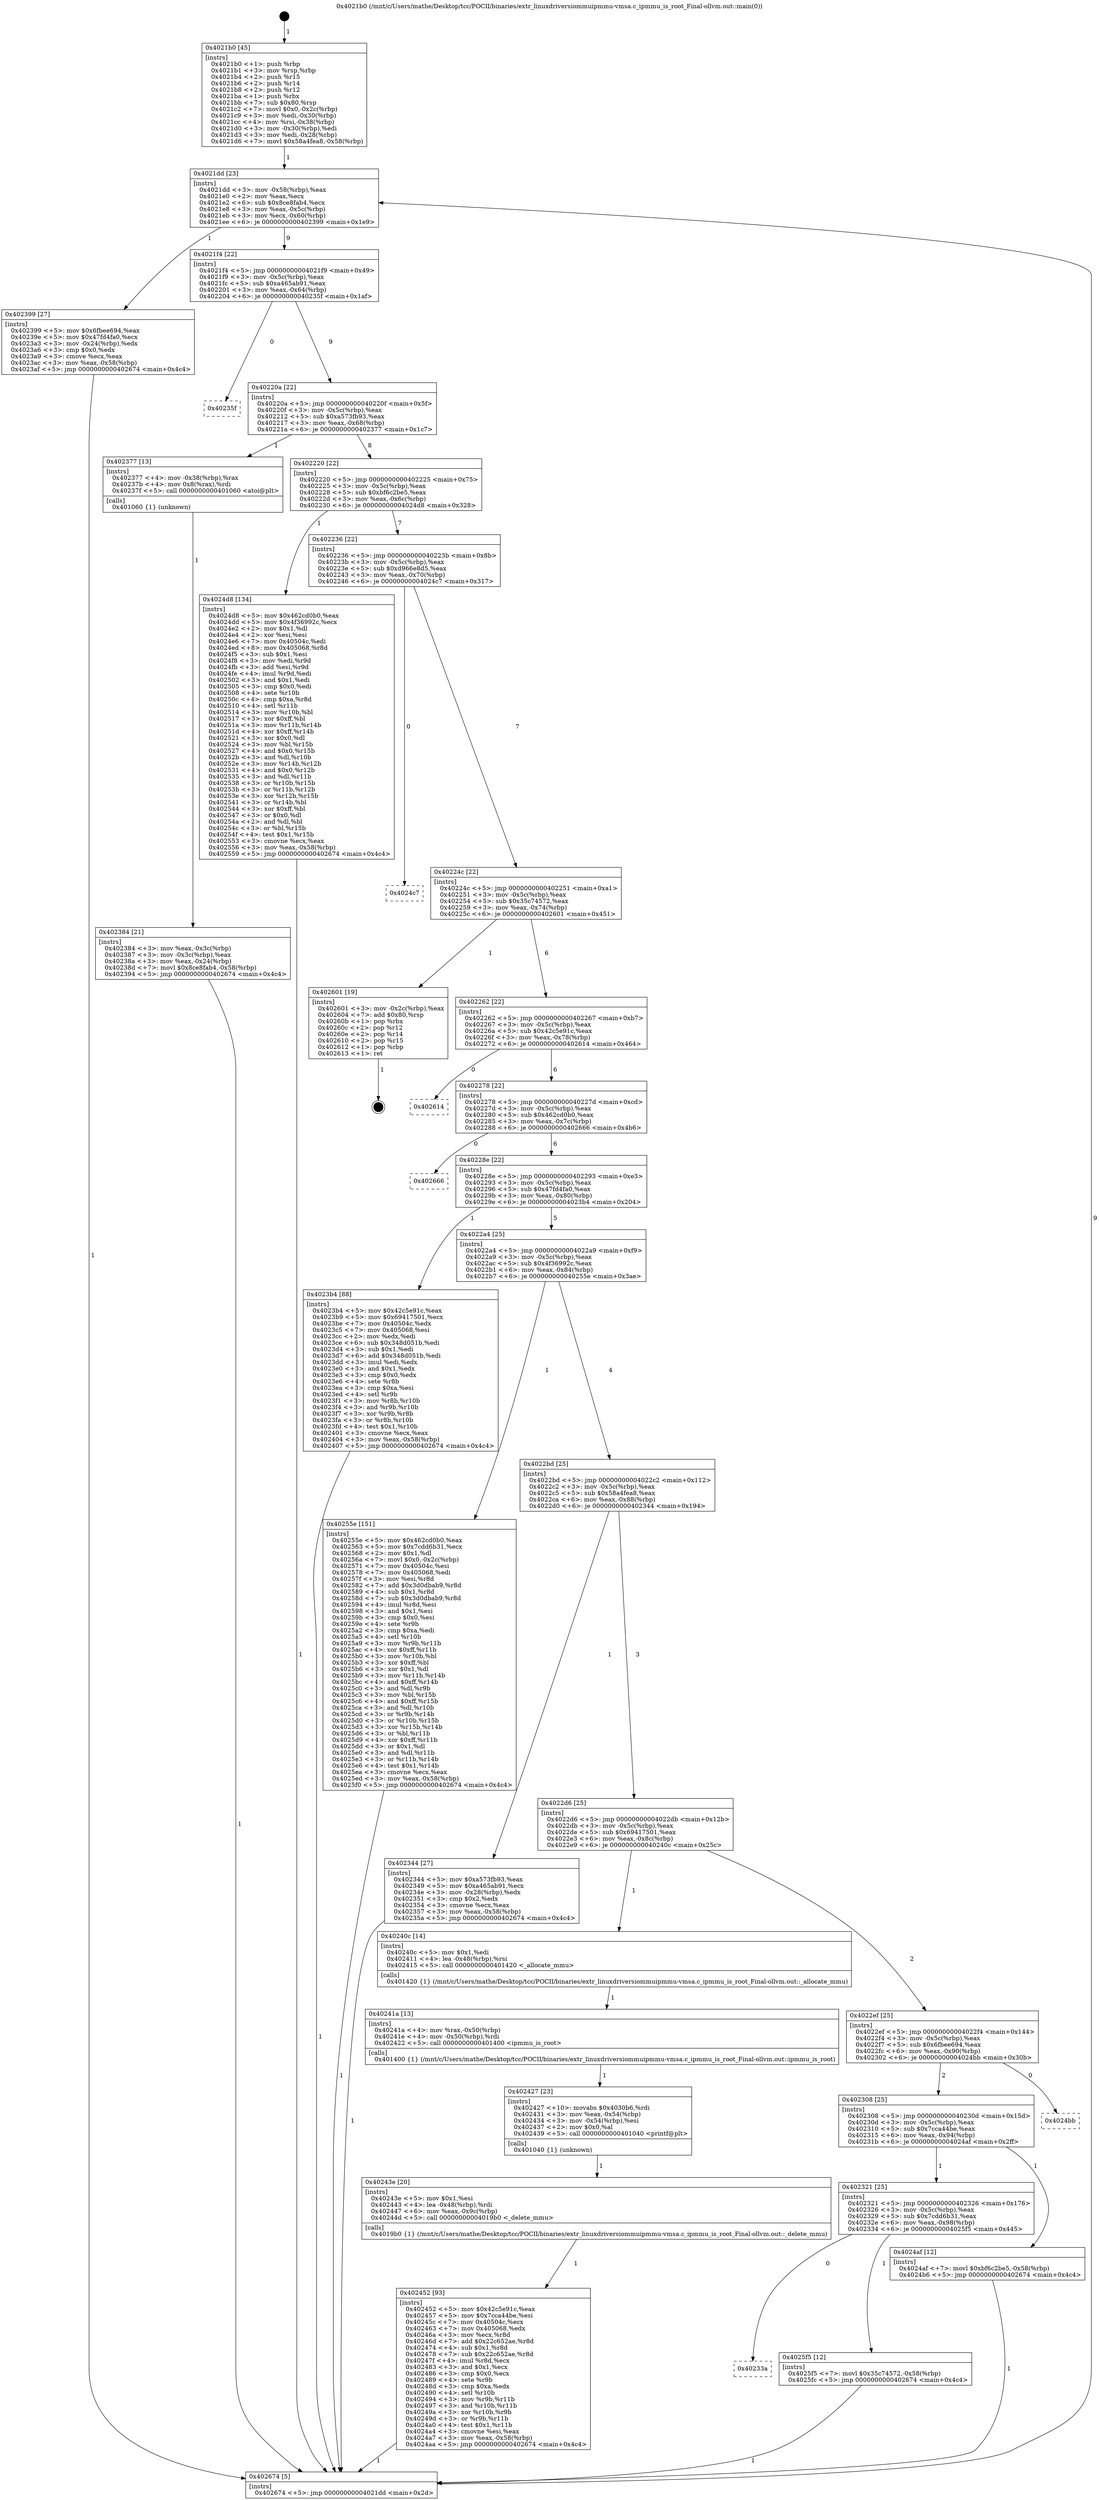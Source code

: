 digraph "0x4021b0" {
  label = "0x4021b0 (/mnt/c/Users/mathe/Desktop/tcc/POCII/binaries/extr_linuxdriversiommuipmmu-vmsa.c_ipmmu_is_root_Final-ollvm.out::main(0))"
  labelloc = "t"
  node[shape=record]

  Entry [label="",width=0.3,height=0.3,shape=circle,fillcolor=black,style=filled]
  "0x4021dd" [label="{
     0x4021dd [23]\l
     | [instrs]\l
     &nbsp;&nbsp;0x4021dd \<+3\>: mov -0x58(%rbp),%eax\l
     &nbsp;&nbsp;0x4021e0 \<+2\>: mov %eax,%ecx\l
     &nbsp;&nbsp;0x4021e2 \<+6\>: sub $0x8ce8fab4,%ecx\l
     &nbsp;&nbsp;0x4021e8 \<+3\>: mov %eax,-0x5c(%rbp)\l
     &nbsp;&nbsp;0x4021eb \<+3\>: mov %ecx,-0x60(%rbp)\l
     &nbsp;&nbsp;0x4021ee \<+6\>: je 0000000000402399 \<main+0x1e9\>\l
  }"]
  "0x402399" [label="{
     0x402399 [27]\l
     | [instrs]\l
     &nbsp;&nbsp;0x402399 \<+5\>: mov $0x6fbee694,%eax\l
     &nbsp;&nbsp;0x40239e \<+5\>: mov $0x47fd4fa0,%ecx\l
     &nbsp;&nbsp;0x4023a3 \<+3\>: mov -0x24(%rbp),%edx\l
     &nbsp;&nbsp;0x4023a6 \<+3\>: cmp $0x0,%edx\l
     &nbsp;&nbsp;0x4023a9 \<+3\>: cmove %ecx,%eax\l
     &nbsp;&nbsp;0x4023ac \<+3\>: mov %eax,-0x58(%rbp)\l
     &nbsp;&nbsp;0x4023af \<+5\>: jmp 0000000000402674 \<main+0x4c4\>\l
  }"]
  "0x4021f4" [label="{
     0x4021f4 [22]\l
     | [instrs]\l
     &nbsp;&nbsp;0x4021f4 \<+5\>: jmp 00000000004021f9 \<main+0x49\>\l
     &nbsp;&nbsp;0x4021f9 \<+3\>: mov -0x5c(%rbp),%eax\l
     &nbsp;&nbsp;0x4021fc \<+5\>: sub $0xa465ab91,%eax\l
     &nbsp;&nbsp;0x402201 \<+3\>: mov %eax,-0x64(%rbp)\l
     &nbsp;&nbsp;0x402204 \<+6\>: je 000000000040235f \<main+0x1af\>\l
  }"]
  Exit [label="",width=0.3,height=0.3,shape=circle,fillcolor=black,style=filled,peripheries=2]
  "0x40235f" [label="{
     0x40235f\l
  }", style=dashed]
  "0x40220a" [label="{
     0x40220a [22]\l
     | [instrs]\l
     &nbsp;&nbsp;0x40220a \<+5\>: jmp 000000000040220f \<main+0x5f\>\l
     &nbsp;&nbsp;0x40220f \<+3\>: mov -0x5c(%rbp),%eax\l
     &nbsp;&nbsp;0x402212 \<+5\>: sub $0xa573fb93,%eax\l
     &nbsp;&nbsp;0x402217 \<+3\>: mov %eax,-0x68(%rbp)\l
     &nbsp;&nbsp;0x40221a \<+6\>: je 0000000000402377 \<main+0x1c7\>\l
  }"]
  "0x40233a" [label="{
     0x40233a\l
  }", style=dashed]
  "0x402377" [label="{
     0x402377 [13]\l
     | [instrs]\l
     &nbsp;&nbsp;0x402377 \<+4\>: mov -0x38(%rbp),%rax\l
     &nbsp;&nbsp;0x40237b \<+4\>: mov 0x8(%rax),%rdi\l
     &nbsp;&nbsp;0x40237f \<+5\>: call 0000000000401060 \<atoi@plt\>\l
     | [calls]\l
     &nbsp;&nbsp;0x401060 \{1\} (unknown)\l
  }"]
  "0x402220" [label="{
     0x402220 [22]\l
     | [instrs]\l
     &nbsp;&nbsp;0x402220 \<+5\>: jmp 0000000000402225 \<main+0x75\>\l
     &nbsp;&nbsp;0x402225 \<+3\>: mov -0x5c(%rbp),%eax\l
     &nbsp;&nbsp;0x402228 \<+5\>: sub $0xbf6c2be5,%eax\l
     &nbsp;&nbsp;0x40222d \<+3\>: mov %eax,-0x6c(%rbp)\l
     &nbsp;&nbsp;0x402230 \<+6\>: je 00000000004024d8 \<main+0x328\>\l
  }"]
  "0x4025f5" [label="{
     0x4025f5 [12]\l
     | [instrs]\l
     &nbsp;&nbsp;0x4025f5 \<+7\>: movl $0x35c74572,-0x58(%rbp)\l
     &nbsp;&nbsp;0x4025fc \<+5\>: jmp 0000000000402674 \<main+0x4c4\>\l
  }"]
  "0x4024d8" [label="{
     0x4024d8 [134]\l
     | [instrs]\l
     &nbsp;&nbsp;0x4024d8 \<+5\>: mov $0x462cd0b0,%eax\l
     &nbsp;&nbsp;0x4024dd \<+5\>: mov $0x4f36992c,%ecx\l
     &nbsp;&nbsp;0x4024e2 \<+2\>: mov $0x1,%dl\l
     &nbsp;&nbsp;0x4024e4 \<+2\>: xor %esi,%esi\l
     &nbsp;&nbsp;0x4024e6 \<+7\>: mov 0x40504c,%edi\l
     &nbsp;&nbsp;0x4024ed \<+8\>: mov 0x405068,%r8d\l
     &nbsp;&nbsp;0x4024f5 \<+3\>: sub $0x1,%esi\l
     &nbsp;&nbsp;0x4024f8 \<+3\>: mov %edi,%r9d\l
     &nbsp;&nbsp;0x4024fb \<+3\>: add %esi,%r9d\l
     &nbsp;&nbsp;0x4024fe \<+4\>: imul %r9d,%edi\l
     &nbsp;&nbsp;0x402502 \<+3\>: and $0x1,%edi\l
     &nbsp;&nbsp;0x402505 \<+3\>: cmp $0x0,%edi\l
     &nbsp;&nbsp;0x402508 \<+4\>: sete %r10b\l
     &nbsp;&nbsp;0x40250c \<+4\>: cmp $0xa,%r8d\l
     &nbsp;&nbsp;0x402510 \<+4\>: setl %r11b\l
     &nbsp;&nbsp;0x402514 \<+3\>: mov %r10b,%bl\l
     &nbsp;&nbsp;0x402517 \<+3\>: xor $0xff,%bl\l
     &nbsp;&nbsp;0x40251a \<+3\>: mov %r11b,%r14b\l
     &nbsp;&nbsp;0x40251d \<+4\>: xor $0xff,%r14b\l
     &nbsp;&nbsp;0x402521 \<+3\>: xor $0x0,%dl\l
     &nbsp;&nbsp;0x402524 \<+3\>: mov %bl,%r15b\l
     &nbsp;&nbsp;0x402527 \<+4\>: and $0x0,%r15b\l
     &nbsp;&nbsp;0x40252b \<+3\>: and %dl,%r10b\l
     &nbsp;&nbsp;0x40252e \<+3\>: mov %r14b,%r12b\l
     &nbsp;&nbsp;0x402531 \<+4\>: and $0x0,%r12b\l
     &nbsp;&nbsp;0x402535 \<+3\>: and %dl,%r11b\l
     &nbsp;&nbsp;0x402538 \<+3\>: or %r10b,%r15b\l
     &nbsp;&nbsp;0x40253b \<+3\>: or %r11b,%r12b\l
     &nbsp;&nbsp;0x40253e \<+3\>: xor %r12b,%r15b\l
     &nbsp;&nbsp;0x402541 \<+3\>: or %r14b,%bl\l
     &nbsp;&nbsp;0x402544 \<+3\>: xor $0xff,%bl\l
     &nbsp;&nbsp;0x402547 \<+3\>: or $0x0,%dl\l
     &nbsp;&nbsp;0x40254a \<+2\>: and %dl,%bl\l
     &nbsp;&nbsp;0x40254c \<+3\>: or %bl,%r15b\l
     &nbsp;&nbsp;0x40254f \<+4\>: test $0x1,%r15b\l
     &nbsp;&nbsp;0x402553 \<+3\>: cmovne %ecx,%eax\l
     &nbsp;&nbsp;0x402556 \<+3\>: mov %eax,-0x58(%rbp)\l
     &nbsp;&nbsp;0x402559 \<+5\>: jmp 0000000000402674 \<main+0x4c4\>\l
  }"]
  "0x402236" [label="{
     0x402236 [22]\l
     | [instrs]\l
     &nbsp;&nbsp;0x402236 \<+5\>: jmp 000000000040223b \<main+0x8b\>\l
     &nbsp;&nbsp;0x40223b \<+3\>: mov -0x5c(%rbp),%eax\l
     &nbsp;&nbsp;0x40223e \<+5\>: sub $0xd966e8d5,%eax\l
     &nbsp;&nbsp;0x402243 \<+3\>: mov %eax,-0x70(%rbp)\l
     &nbsp;&nbsp;0x402246 \<+6\>: je 00000000004024c7 \<main+0x317\>\l
  }"]
  "0x402321" [label="{
     0x402321 [25]\l
     | [instrs]\l
     &nbsp;&nbsp;0x402321 \<+5\>: jmp 0000000000402326 \<main+0x176\>\l
     &nbsp;&nbsp;0x402326 \<+3\>: mov -0x5c(%rbp),%eax\l
     &nbsp;&nbsp;0x402329 \<+5\>: sub $0x7cdd6b31,%eax\l
     &nbsp;&nbsp;0x40232e \<+6\>: mov %eax,-0x98(%rbp)\l
     &nbsp;&nbsp;0x402334 \<+6\>: je 00000000004025f5 \<main+0x445\>\l
  }"]
  "0x4024c7" [label="{
     0x4024c7\l
  }", style=dashed]
  "0x40224c" [label="{
     0x40224c [22]\l
     | [instrs]\l
     &nbsp;&nbsp;0x40224c \<+5\>: jmp 0000000000402251 \<main+0xa1\>\l
     &nbsp;&nbsp;0x402251 \<+3\>: mov -0x5c(%rbp),%eax\l
     &nbsp;&nbsp;0x402254 \<+5\>: sub $0x35c74572,%eax\l
     &nbsp;&nbsp;0x402259 \<+3\>: mov %eax,-0x74(%rbp)\l
     &nbsp;&nbsp;0x40225c \<+6\>: je 0000000000402601 \<main+0x451\>\l
  }"]
  "0x4024af" [label="{
     0x4024af [12]\l
     | [instrs]\l
     &nbsp;&nbsp;0x4024af \<+7\>: movl $0xbf6c2be5,-0x58(%rbp)\l
     &nbsp;&nbsp;0x4024b6 \<+5\>: jmp 0000000000402674 \<main+0x4c4\>\l
  }"]
  "0x402601" [label="{
     0x402601 [19]\l
     | [instrs]\l
     &nbsp;&nbsp;0x402601 \<+3\>: mov -0x2c(%rbp),%eax\l
     &nbsp;&nbsp;0x402604 \<+7\>: add $0x80,%rsp\l
     &nbsp;&nbsp;0x40260b \<+1\>: pop %rbx\l
     &nbsp;&nbsp;0x40260c \<+2\>: pop %r12\l
     &nbsp;&nbsp;0x40260e \<+2\>: pop %r14\l
     &nbsp;&nbsp;0x402610 \<+2\>: pop %r15\l
     &nbsp;&nbsp;0x402612 \<+1\>: pop %rbp\l
     &nbsp;&nbsp;0x402613 \<+1\>: ret\l
  }"]
  "0x402262" [label="{
     0x402262 [22]\l
     | [instrs]\l
     &nbsp;&nbsp;0x402262 \<+5\>: jmp 0000000000402267 \<main+0xb7\>\l
     &nbsp;&nbsp;0x402267 \<+3\>: mov -0x5c(%rbp),%eax\l
     &nbsp;&nbsp;0x40226a \<+5\>: sub $0x42c5e91c,%eax\l
     &nbsp;&nbsp;0x40226f \<+3\>: mov %eax,-0x78(%rbp)\l
     &nbsp;&nbsp;0x402272 \<+6\>: je 0000000000402614 \<main+0x464\>\l
  }"]
  "0x402308" [label="{
     0x402308 [25]\l
     | [instrs]\l
     &nbsp;&nbsp;0x402308 \<+5\>: jmp 000000000040230d \<main+0x15d\>\l
     &nbsp;&nbsp;0x40230d \<+3\>: mov -0x5c(%rbp),%eax\l
     &nbsp;&nbsp;0x402310 \<+5\>: sub $0x7cca44be,%eax\l
     &nbsp;&nbsp;0x402315 \<+6\>: mov %eax,-0x94(%rbp)\l
     &nbsp;&nbsp;0x40231b \<+6\>: je 00000000004024af \<main+0x2ff\>\l
  }"]
  "0x402614" [label="{
     0x402614\l
  }", style=dashed]
  "0x402278" [label="{
     0x402278 [22]\l
     | [instrs]\l
     &nbsp;&nbsp;0x402278 \<+5\>: jmp 000000000040227d \<main+0xcd\>\l
     &nbsp;&nbsp;0x40227d \<+3\>: mov -0x5c(%rbp),%eax\l
     &nbsp;&nbsp;0x402280 \<+5\>: sub $0x462cd0b0,%eax\l
     &nbsp;&nbsp;0x402285 \<+3\>: mov %eax,-0x7c(%rbp)\l
     &nbsp;&nbsp;0x402288 \<+6\>: je 0000000000402666 \<main+0x4b6\>\l
  }"]
  "0x4024bb" [label="{
     0x4024bb\l
  }", style=dashed]
  "0x402666" [label="{
     0x402666\l
  }", style=dashed]
  "0x40228e" [label="{
     0x40228e [22]\l
     | [instrs]\l
     &nbsp;&nbsp;0x40228e \<+5\>: jmp 0000000000402293 \<main+0xe3\>\l
     &nbsp;&nbsp;0x402293 \<+3\>: mov -0x5c(%rbp),%eax\l
     &nbsp;&nbsp;0x402296 \<+5\>: sub $0x47fd4fa0,%eax\l
     &nbsp;&nbsp;0x40229b \<+3\>: mov %eax,-0x80(%rbp)\l
     &nbsp;&nbsp;0x40229e \<+6\>: je 00000000004023b4 \<main+0x204\>\l
  }"]
  "0x402452" [label="{
     0x402452 [93]\l
     | [instrs]\l
     &nbsp;&nbsp;0x402452 \<+5\>: mov $0x42c5e91c,%eax\l
     &nbsp;&nbsp;0x402457 \<+5\>: mov $0x7cca44be,%esi\l
     &nbsp;&nbsp;0x40245c \<+7\>: mov 0x40504c,%ecx\l
     &nbsp;&nbsp;0x402463 \<+7\>: mov 0x405068,%edx\l
     &nbsp;&nbsp;0x40246a \<+3\>: mov %ecx,%r8d\l
     &nbsp;&nbsp;0x40246d \<+7\>: add $0x22c652ae,%r8d\l
     &nbsp;&nbsp;0x402474 \<+4\>: sub $0x1,%r8d\l
     &nbsp;&nbsp;0x402478 \<+7\>: sub $0x22c652ae,%r8d\l
     &nbsp;&nbsp;0x40247f \<+4\>: imul %r8d,%ecx\l
     &nbsp;&nbsp;0x402483 \<+3\>: and $0x1,%ecx\l
     &nbsp;&nbsp;0x402486 \<+3\>: cmp $0x0,%ecx\l
     &nbsp;&nbsp;0x402489 \<+4\>: sete %r9b\l
     &nbsp;&nbsp;0x40248d \<+3\>: cmp $0xa,%edx\l
     &nbsp;&nbsp;0x402490 \<+4\>: setl %r10b\l
     &nbsp;&nbsp;0x402494 \<+3\>: mov %r9b,%r11b\l
     &nbsp;&nbsp;0x402497 \<+3\>: and %r10b,%r11b\l
     &nbsp;&nbsp;0x40249a \<+3\>: xor %r10b,%r9b\l
     &nbsp;&nbsp;0x40249d \<+3\>: or %r9b,%r11b\l
     &nbsp;&nbsp;0x4024a0 \<+4\>: test $0x1,%r11b\l
     &nbsp;&nbsp;0x4024a4 \<+3\>: cmovne %esi,%eax\l
     &nbsp;&nbsp;0x4024a7 \<+3\>: mov %eax,-0x58(%rbp)\l
     &nbsp;&nbsp;0x4024aa \<+5\>: jmp 0000000000402674 \<main+0x4c4\>\l
  }"]
  "0x4023b4" [label="{
     0x4023b4 [88]\l
     | [instrs]\l
     &nbsp;&nbsp;0x4023b4 \<+5\>: mov $0x42c5e91c,%eax\l
     &nbsp;&nbsp;0x4023b9 \<+5\>: mov $0x69417501,%ecx\l
     &nbsp;&nbsp;0x4023be \<+7\>: mov 0x40504c,%edx\l
     &nbsp;&nbsp;0x4023c5 \<+7\>: mov 0x405068,%esi\l
     &nbsp;&nbsp;0x4023cc \<+2\>: mov %edx,%edi\l
     &nbsp;&nbsp;0x4023ce \<+6\>: sub $0x348d051b,%edi\l
     &nbsp;&nbsp;0x4023d4 \<+3\>: sub $0x1,%edi\l
     &nbsp;&nbsp;0x4023d7 \<+6\>: add $0x348d051b,%edi\l
     &nbsp;&nbsp;0x4023dd \<+3\>: imul %edi,%edx\l
     &nbsp;&nbsp;0x4023e0 \<+3\>: and $0x1,%edx\l
     &nbsp;&nbsp;0x4023e3 \<+3\>: cmp $0x0,%edx\l
     &nbsp;&nbsp;0x4023e6 \<+4\>: sete %r8b\l
     &nbsp;&nbsp;0x4023ea \<+3\>: cmp $0xa,%esi\l
     &nbsp;&nbsp;0x4023ed \<+4\>: setl %r9b\l
     &nbsp;&nbsp;0x4023f1 \<+3\>: mov %r8b,%r10b\l
     &nbsp;&nbsp;0x4023f4 \<+3\>: and %r9b,%r10b\l
     &nbsp;&nbsp;0x4023f7 \<+3\>: xor %r9b,%r8b\l
     &nbsp;&nbsp;0x4023fa \<+3\>: or %r8b,%r10b\l
     &nbsp;&nbsp;0x4023fd \<+4\>: test $0x1,%r10b\l
     &nbsp;&nbsp;0x402401 \<+3\>: cmovne %ecx,%eax\l
     &nbsp;&nbsp;0x402404 \<+3\>: mov %eax,-0x58(%rbp)\l
     &nbsp;&nbsp;0x402407 \<+5\>: jmp 0000000000402674 \<main+0x4c4\>\l
  }"]
  "0x4022a4" [label="{
     0x4022a4 [25]\l
     | [instrs]\l
     &nbsp;&nbsp;0x4022a4 \<+5\>: jmp 00000000004022a9 \<main+0xf9\>\l
     &nbsp;&nbsp;0x4022a9 \<+3\>: mov -0x5c(%rbp),%eax\l
     &nbsp;&nbsp;0x4022ac \<+5\>: sub $0x4f36992c,%eax\l
     &nbsp;&nbsp;0x4022b1 \<+6\>: mov %eax,-0x84(%rbp)\l
     &nbsp;&nbsp;0x4022b7 \<+6\>: je 000000000040255e \<main+0x3ae\>\l
  }"]
  "0x40243e" [label="{
     0x40243e [20]\l
     | [instrs]\l
     &nbsp;&nbsp;0x40243e \<+5\>: mov $0x1,%esi\l
     &nbsp;&nbsp;0x402443 \<+4\>: lea -0x48(%rbp),%rdi\l
     &nbsp;&nbsp;0x402447 \<+6\>: mov %eax,-0x9c(%rbp)\l
     &nbsp;&nbsp;0x40244d \<+5\>: call 00000000004019b0 \<_delete_mmu\>\l
     | [calls]\l
     &nbsp;&nbsp;0x4019b0 \{1\} (/mnt/c/Users/mathe/Desktop/tcc/POCII/binaries/extr_linuxdriversiommuipmmu-vmsa.c_ipmmu_is_root_Final-ollvm.out::_delete_mmu)\l
  }"]
  "0x40255e" [label="{
     0x40255e [151]\l
     | [instrs]\l
     &nbsp;&nbsp;0x40255e \<+5\>: mov $0x462cd0b0,%eax\l
     &nbsp;&nbsp;0x402563 \<+5\>: mov $0x7cdd6b31,%ecx\l
     &nbsp;&nbsp;0x402568 \<+2\>: mov $0x1,%dl\l
     &nbsp;&nbsp;0x40256a \<+7\>: movl $0x0,-0x2c(%rbp)\l
     &nbsp;&nbsp;0x402571 \<+7\>: mov 0x40504c,%esi\l
     &nbsp;&nbsp;0x402578 \<+7\>: mov 0x405068,%edi\l
     &nbsp;&nbsp;0x40257f \<+3\>: mov %esi,%r8d\l
     &nbsp;&nbsp;0x402582 \<+7\>: add $0x3d0dbab9,%r8d\l
     &nbsp;&nbsp;0x402589 \<+4\>: sub $0x1,%r8d\l
     &nbsp;&nbsp;0x40258d \<+7\>: sub $0x3d0dbab9,%r8d\l
     &nbsp;&nbsp;0x402594 \<+4\>: imul %r8d,%esi\l
     &nbsp;&nbsp;0x402598 \<+3\>: and $0x1,%esi\l
     &nbsp;&nbsp;0x40259b \<+3\>: cmp $0x0,%esi\l
     &nbsp;&nbsp;0x40259e \<+4\>: sete %r9b\l
     &nbsp;&nbsp;0x4025a2 \<+3\>: cmp $0xa,%edi\l
     &nbsp;&nbsp;0x4025a5 \<+4\>: setl %r10b\l
     &nbsp;&nbsp;0x4025a9 \<+3\>: mov %r9b,%r11b\l
     &nbsp;&nbsp;0x4025ac \<+4\>: xor $0xff,%r11b\l
     &nbsp;&nbsp;0x4025b0 \<+3\>: mov %r10b,%bl\l
     &nbsp;&nbsp;0x4025b3 \<+3\>: xor $0xff,%bl\l
     &nbsp;&nbsp;0x4025b6 \<+3\>: xor $0x1,%dl\l
     &nbsp;&nbsp;0x4025b9 \<+3\>: mov %r11b,%r14b\l
     &nbsp;&nbsp;0x4025bc \<+4\>: and $0xff,%r14b\l
     &nbsp;&nbsp;0x4025c0 \<+3\>: and %dl,%r9b\l
     &nbsp;&nbsp;0x4025c3 \<+3\>: mov %bl,%r15b\l
     &nbsp;&nbsp;0x4025c6 \<+4\>: and $0xff,%r15b\l
     &nbsp;&nbsp;0x4025ca \<+3\>: and %dl,%r10b\l
     &nbsp;&nbsp;0x4025cd \<+3\>: or %r9b,%r14b\l
     &nbsp;&nbsp;0x4025d0 \<+3\>: or %r10b,%r15b\l
     &nbsp;&nbsp;0x4025d3 \<+3\>: xor %r15b,%r14b\l
     &nbsp;&nbsp;0x4025d6 \<+3\>: or %bl,%r11b\l
     &nbsp;&nbsp;0x4025d9 \<+4\>: xor $0xff,%r11b\l
     &nbsp;&nbsp;0x4025dd \<+3\>: or $0x1,%dl\l
     &nbsp;&nbsp;0x4025e0 \<+3\>: and %dl,%r11b\l
     &nbsp;&nbsp;0x4025e3 \<+3\>: or %r11b,%r14b\l
     &nbsp;&nbsp;0x4025e6 \<+4\>: test $0x1,%r14b\l
     &nbsp;&nbsp;0x4025ea \<+3\>: cmovne %ecx,%eax\l
     &nbsp;&nbsp;0x4025ed \<+3\>: mov %eax,-0x58(%rbp)\l
     &nbsp;&nbsp;0x4025f0 \<+5\>: jmp 0000000000402674 \<main+0x4c4\>\l
  }"]
  "0x4022bd" [label="{
     0x4022bd [25]\l
     | [instrs]\l
     &nbsp;&nbsp;0x4022bd \<+5\>: jmp 00000000004022c2 \<main+0x112\>\l
     &nbsp;&nbsp;0x4022c2 \<+3\>: mov -0x5c(%rbp),%eax\l
     &nbsp;&nbsp;0x4022c5 \<+5\>: sub $0x58a4fea8,%eax\l
     &nbsp;&nbsp;0x4022ca \<+6\>: mov %eax,-0x88(%rbp)\l
     &nbsp;&nbsp;0x4022d0 \<+6\>: je 0000000000402344 \<main+0x194\>\l
  }"]
  "0x402427" [label="{
     0x402427 [23]\l
     | [instrs]\l
     &nbsp;&nbsp;0x402427 \<+10\>: movabs $0x4030b6,%rdi\l
     &nbsp;&nbsp;0x402431 \<+3\>: mov %eax,-0x54(%rbp)\l
     &nbsp;&nbsp;0x402434 \<+3\>: mov -0x54(%rbp),%esi\l
     &nbsp;&nbsp;0x402437 \<+2\>: mov $0x0,%al\l
     &nbsp;&nbsp;0x402439 \<+5\>: call 0000000000401040 \<printf@plt\>\l
     | [calls]\l
     &nbsp;&nbsp;0x401040 \{1\} (unknown)\l
  }"]
  "0x402344" [label="{
     0x402344 [27]\l
     | [instrs]\l
     &nbsp;&nbsp;0x402344 \<+5\>: mov $0xa573fb93,%eax\l
     &nbsp;&nbsp;0x402349 \<+5\>: mov $0xa465ab91,%ecx\l
     &nbsp;&nbsp;0x40234e \<+3\>: mov -0x28(%rbp),%edx\l
     &nbsp;&nbsp;0x402351 \<+3\>: cmp $0x2,%edx\l
     &nbsp;&nbsp;0x402354 \<+3\>: cmovne %ecx,%eax\l
     &nbsp;&nbsp;0x402357 \<+3\>: mov %eax,-0x58(%rbp)\l
     &nbsp;&nbsp;0x40235a \<+5\>: jmp 0000000000402674 \<main+0x4c4\>\l
  }"]
  "0x4022d6" [label="{
     0x4022d6 [25]\l
     | [instrs]\l
     &nbsp;&nbsp;0x4022d6 \<+5\>: jmp 00000000004022db \<main+0x12b\>\l
     &nbsp;&nbsp;0x4022db \<+3\>: mov -0x5c(%rbp),%eax\l
     &nbsp;&nbsp;0x4022de \<+5\>: sub $0x69417501,%eax\l
     &nbsp;&nbsp;0x4022e3 \<+6\>: mov %eax,-0x8c(%rbp)\l
     &nbsp;&nbsp;0x4022e9 \<+6\>: je 000000000040240c \<main+0x25c\>\l
  }"]
  "0x402674" [label="{
     0x402674 [5]\l
     | [instrs]\l
     &nbsp;&nbsp;0x402674 \<+5\>: jmp 00000000004021dd \<main+0x2d\>\l
  }"]
  "0x4021b0" [label="{
     0x4021b0 [45]\l
     | [instrs]\l
     &nbsp;&nbsp;0x4021b0 \<+1\>: push %rbp\l
     &nbsp;&nbsp;0x4021b1 \<+3\>: mov %rsp,%rbp\l
     &nbsp;&nbsp;0x4021b4 \<+2\>: push %r15\l
     &nbsp;&nbsp;0x4021b6 \<+2\>: push %r14\l
     &nbsp;&nbsp;0x4021b8 \<+2\>: push %r12\l
     &nbsp;&nbsp;0x4021ba \<+1\>: push %rbx\l
     &nbsp;&nbsp;0x4021bb \<+7\>: sub $0x80,%rsp\l
     &nbsp;&nbsp;0x4021c2 \<+7\>: movl $0x0,-0x2c(%rbp)\l
     &nbsp;&nbsp;0x4021c9 \<+3\>: mov %edi,-0x30(%rbp)\l
     &nbsp;&nbsp;0x4021cc \<+4\>: mov %rsi,-0x38(%rbp)\l
     &nbsp;&nbsp;0x4021d0 \<+3\>: mov -0x30(%rbp),%edi\l
     &nbsp;&nbsp;0x4021d3 \<+3\>: mov %edi,-0x28(%rbp)\l
     &nbsp;&nbsp;0x4021d6 \<+7\>: movl $0x58a4fea8,-0x58(%rbp)\l
  }"]
  "0x402384" [label="{
     0x402384 [21]\l
     | [instrs]\l
     &nbsp;&nbsp;0x402384 \<+3\>: mov %eax,-0x3c(%rbp)\l
     &nbsp;&nbsp;0x402387 \<+3\>: mov -0x3c(%rbp),%eax\l
     &nbsp;&nbsp;0x40238a \<+3\>: mov %eax,-0x24(%rbp)\l
     &nbsp;&nbsp;0x40238d \<+7\>: movl $0x8ce8fab4,-0x58(%rbp)\l
     &nbsp;&nbsp;0x402394 \<+5\>: jmp 0000000000402674 \<main+0x4c4\>\l
  }"]
  "0x40241a" [label="{
     0x40241a [13]\l
     | [instrs]\l
     &nbsp;&nbsp;0x40241a \<+4\>: mov %rax,-0x50(%rbp)\l
     &nbsp;&nbsp;0x40241e \<+4\>: mov -0x50(%rbp),%rdi\l
     &nbsp;&nbsp;0x402422 \<+5\>: call 0000000000401400 \<ipmmu_is_root\>\l
     | [calls]\l
     &nbsp;&nbsp;0x401400 \{1\} (/mnt/c/Users/mathe/Desktop/tcc/POCII/binaries/extr_linuxdriversiommuipmmu-vmsa.c_ipmmu_is_root_Final-ollvm.out::ipmmu_is_root)\l
  }"]
  "0x40240c" [label="{
     0x40240c [14]\l
     | [instrs]\l
     &nbsp;&nbsp;0x40240c \<+5\>: mov $0x1,%edi\l
     &nbsp;&nbsp;0x402411 \<+4\>: lea -0x48(%rbp),%rsi\l
     &nbsp;&nbsp;0x402415 \<+5\>: call 0000000000401420 \<_allocate_mmu\>\l
     | [calls]\l
     &nbsp;&nbsp;0x401420 \{1\} (/mnt/c/Users/mathe/Desktop/tcc/POCII/binaries/extr_linuxdriversiommuipmmu-vmsa.c_ipmmu_is_root_Final-ollvm.out::_allocate_mmu)\l
  }"]
  "0x4022ef" [label="{
     0x4022ef [25]\l
     | [instrs]\l
     &nbsp;&nbsp;0x4022ef \<+5\>: jmp 00000000004022f4 \<main+0x144\>\l
     &nbsp;&nbsp;0x4022f4 \<+3\>: mov -0x5c(%rbp),%eax\l
     &nbsp;&nbsp;0x4022f7 \<+5\>: sub $0x6fbee694,%eax\l
     &nbsp;&nbsp;0x4022fc \<+6\>: mov %eax,-0x90(%rbp)\l
     &nbsp;&nbsp;0x402302 \<+6\>: je 00000000004024bb \<main+0x30b\>\l
  }"]
  Entry -> "0x4021b0" [label=" 1"]
  "0x4021dd" -> "0x402399" [label=" 1"]
  "0x4021dd" -> "0x4021f4" [label=" 9"]
  "0x402601" -> Exit [label=" 1"]
  "0x4021f4" -> "0x40235f" [label=" 0"]
  "0x4021f4" -> "0x40220a" [label=" 9"]
  "0x4025f5" -> "0x402674" [label=" 1"]
  "0x40220a" -> "0x402377" [label=" 1"]
  "0x40220a" -> "0x402220" [label=" 8"]
  "0x402321" -> "0x40233a" [label=" 0"]
  "0x402220" -> "0x4024d8" [label=" 1"]
  "0x402220" -> "0x402236" [label=" 7"]
  "0x402321" -> "0x4025f5" [label=" 1"]
  "0x402236" -> "0x4024c7" [label=" 0"]
  "0x402236" -> "0x40224c" [label=" 7"]
  "0x40255e" -> "0x402674" [label=" 1"]
  "0x40224c" -> "0x402601" [label=" 1"]
  "0x40224c" -> "0x402262" [label=" 6"]
  "0x4024d8" -> "0x402674" [label=" 1"]
  "0x402262" -> "0x402614" [label=" 0"]
  "0x402262" -> "0x402278" [label=" 6"]
  "0x402308" -> "0x402321" [label=" 1"]
  "0x402278" -> "0x402666" [label=" 0"]
  "0x402278" -> "0x40228e" [label=" 6"]
  "0x402308" -> "0x4024af" [label=" 1"]
  "0x40228e" -> "0x4023b4" [label=" 1"]
  "0x40228e" -> "0x4022a4" [label=" 5"]
  "0x4022ef" -> "0x402308" [label=" 2"]
  "0x4022a4" -> "0x40255e" [label=" 1"]
  "0x4022a4" -> "0x4022bd" [label=" 4"]
  "0x4022ef" -> "0x4024bb" [label=" 0"]
  "0x4022bd" -> "0x402344" [label=" 1"]
  "0x4022bd" -> "0x4022d6" [label=" 3"]
  "0x402344" -> "0x402674" [label=" 1"]
  "0x4021b0" -> "0x4021dd" [label=" 1"]
  "0x402674" -> "0x4021dd" [label=" 9"]
  "0x402377" -> "0x402384" [label=" 1"]
  "0x402384" -> "0x402674" [label=" 1"]
  "0x402399" -> "0x402674" [label=" 1"]
  "0x4023b4" -> "0x402674" [label=" 1"]
  "0x4024af" -> "0x402674" [label=" 1"]
  "0x4022d6" -> "0x40240c" [label=" 1"]
  "0x4022d6" -> "0x4022ef" [label=" 2"]
  "0x40240c" -> "0x40241a" [label=" 1"]
  "0x40241a" -> "0x402427" [label=" 1"]
  "0x402427" -> "0x40243e" [label=" 1"]
  "0x40243e" -> "0x402452" [label=" 1"]
  "0x402452" -> "0x402674" [label=" 1"]
}
